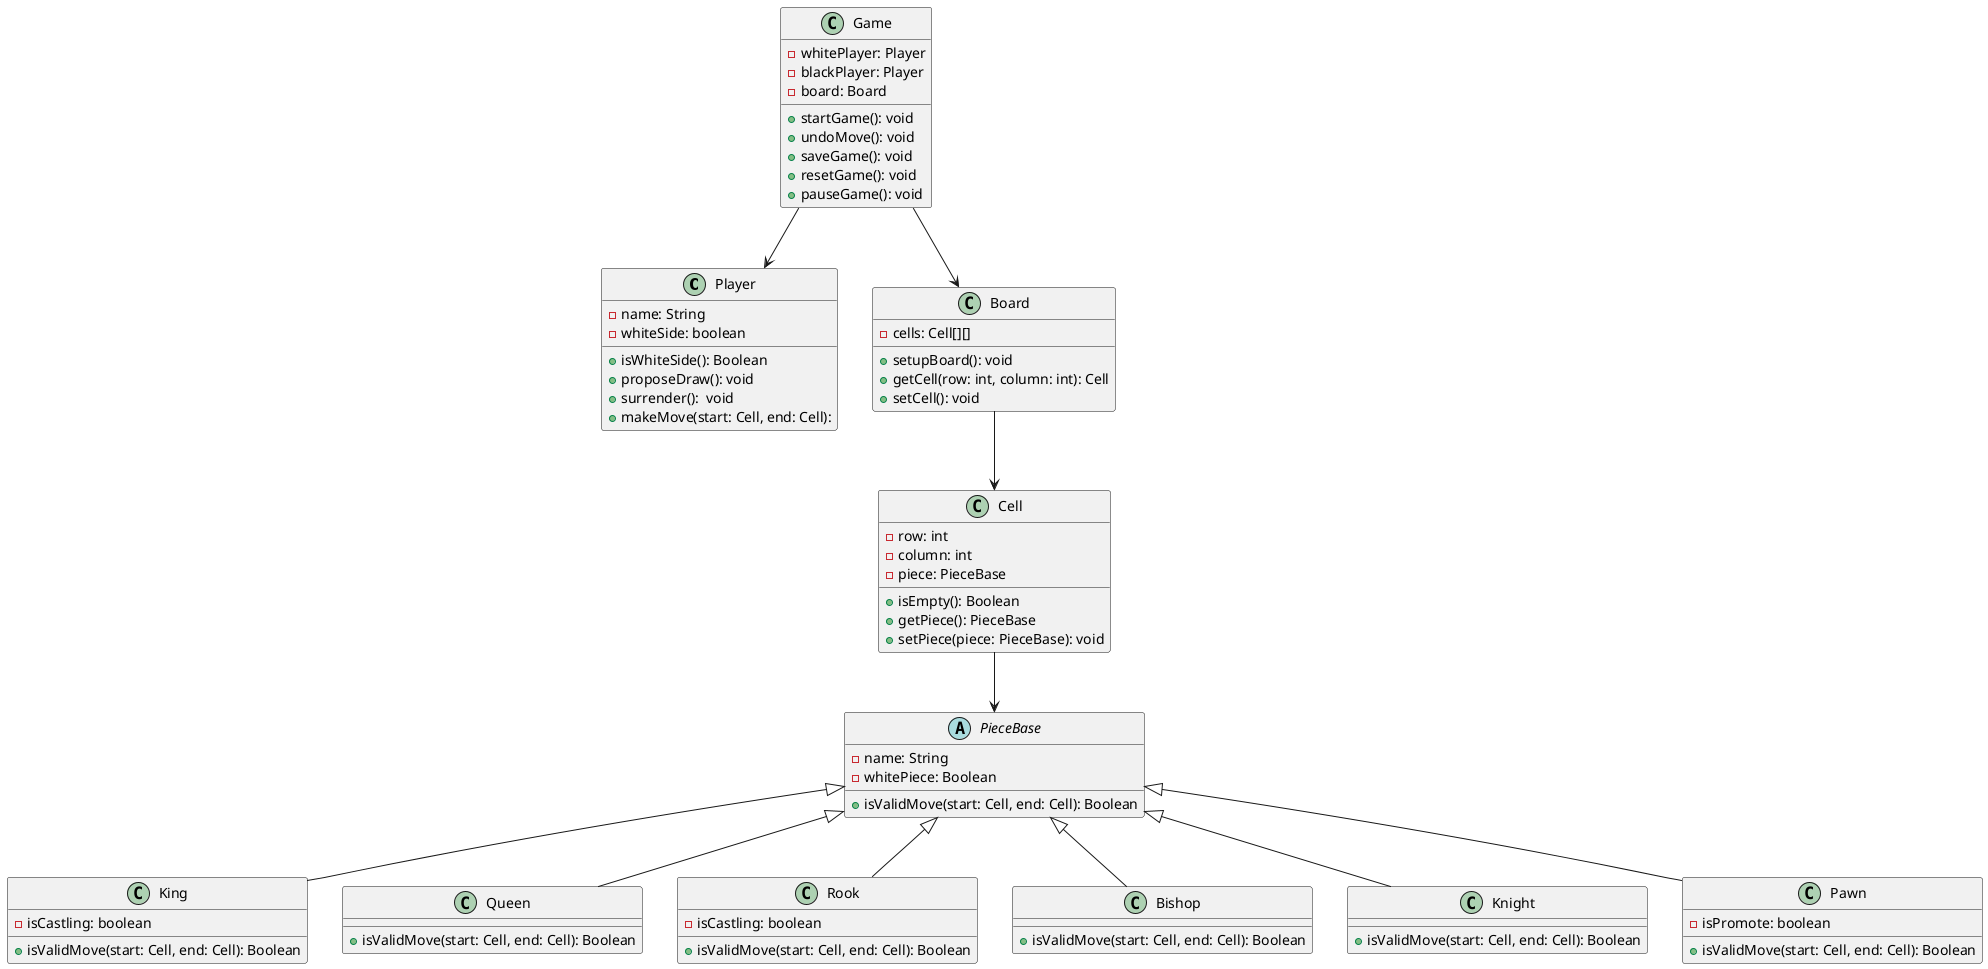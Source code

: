 @startuml Class Diagram

class Player {
    - name: String
    - whiteSide: boolean

    + isWhiteSide(): Boolean
    + proposeDraw(): void
    + surrender():  void
    + makeMove(start: Cell, end: Cell):
}

class Game {
    - whitePlayer: Player 
    - blackPlayer: Player
    - board: Board

    + startGame(): void
    + undoMove(): void
    + saveGame(): void
    + resetGame(): void
    + pauseGame(): void
}

class Board {
    - cells: Cell[][]

    + setupBoard(): void
    + getCell(row: int, column: int): Cell
    + setCell(): void
}

class Cell {
    - row: int
    - column: int
    - piece: PieceBase

    + isEmpty(): Boolean
    + getPiece(): PieceBase
    + setPiece(piece: PieceBase): void
}

abstract class PieceBase {
    - name: String
    - whitePiece: Boolean

    + isValidMove(start: Cell, end: Cell): Boolean
}

class King extends PieceBase {
    - isCastling: boolean

    + isValidMove(start: Cell, end: Cell): Boolean
}

class Queen extends PieceBase {

    + isValidMove(start: Cell, end: Cell): Boolean
}

class Rook extends PieceBase {
    - isCastling: boolean

    + isValidMove(start: Cell, end: Cell): Boolean
}

class Bishop extends PieceBase {

    + isValidMove(start: Cell, end: Cell): Boolean
}

class Knight extends PieceBase {

    + isValidMove(start: Cell, end: Cell): Boolean
}

class Pawn extends PieceBase {
    - isPromote: boolean

    + isValidMove(start: Cell, end: Cell): Boolean
}

Game --> Player
Game --> Board
Board --> Cell
Cell --> PieceBase

@enduml